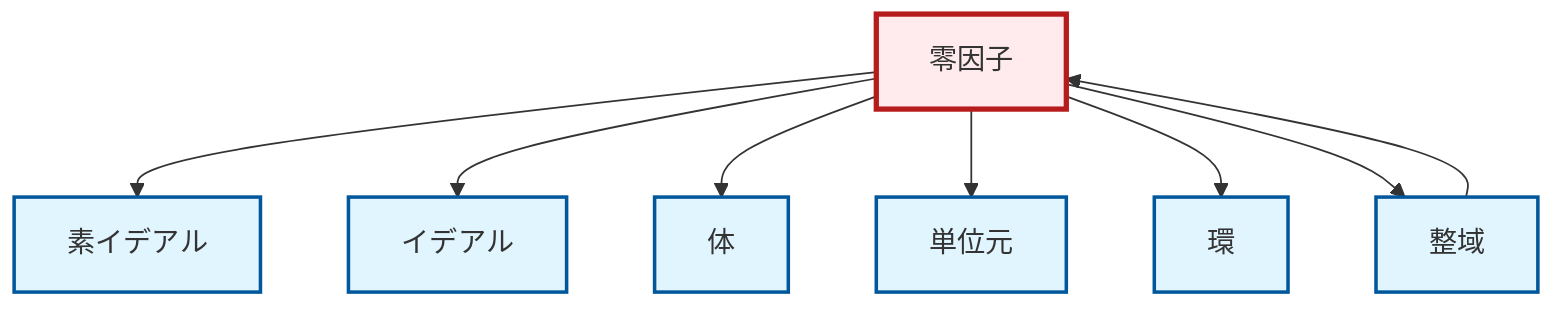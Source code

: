 graph TD
    classDef definition fill:#e1f5fe,stroke:#01579b,stroke-width:2px
    classDef theorem fill:#f3e5f5,stroke:#4a148c,stroke-width:2px
    classDef axiom fill:#fff3e0,stroke:#e65100,stroke-width:2px
    classDef example fill:#e8f5e9,stroke:#1b5e20,stroke-width:2px
    classDef current fill:#ffebee,stroke:#b71c1c,stroke-width:3px
    def-identity-element["単位元"]:::definition
    def-prime-ideal["素イデアル"]:::definition
    def-zero-divisor["零因子"]:::definition
    def-ring["環"]:::definition
    def-field["体"]:::definition
    def-integral-domain["整域"]:::definition
    def-ideal["イデアル"]:::definition
    def-integral-domain --> def-zero-divisor
    def-zero-divisor --> def-prime-ideal
    def-zero-divisor --> def-ideal
    def-zero-divisor --> def-field
    def-zero-divisor --> def-identity-element
    def-zero-divisor --> def-ring
    def-zero-divisor --> def-integral-domain
    class def-zero-divisor current